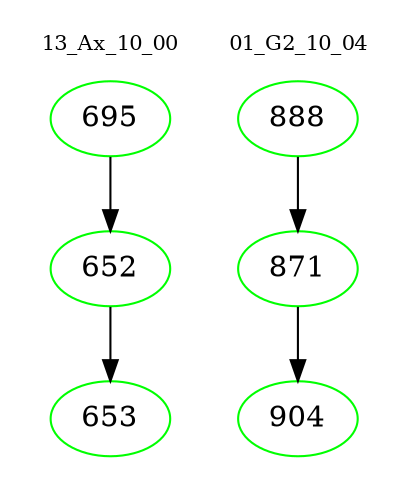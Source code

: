 digraph{
subgraph cluster_0 {
color = white
label = "13_Ax_10_00";
fontsize=10;
T0_695 [label="695", color="green"]
T0_695 -> T0_652 [color="black"]
T0_652 [label="652", color="green"]
T0_652 -> T0_653 [color="black"]
T0_653 [label="653", color="green"]
}
subgraph cluster_1 {
color = white
label = "01_G2_10_04";
fontsize=10;
T1_888 [label="888", color="green"]
T1_888 -> T1_871 [color="black"]
T1_871 [label="871", color="green"]
T1_871 -> T1_904 [color="black"]
T1_904 [label="904", color="green"]
}
}
